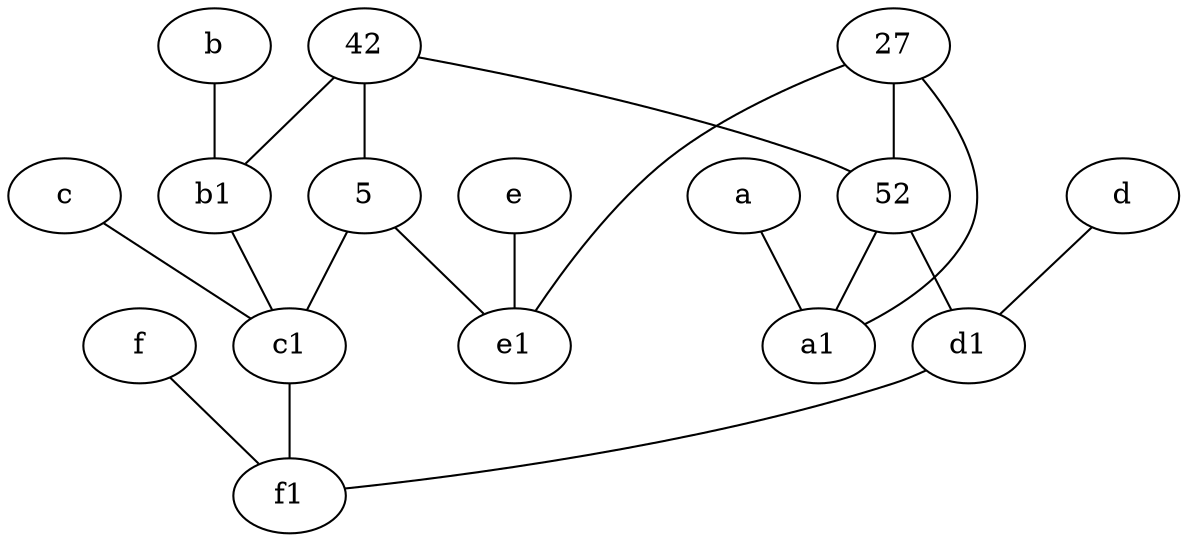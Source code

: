 graph {
	node [labelfontsize=50]
	d [labelfontsize=50 pos="2,5!"]
	27 [labelfontsize=50]
	5 [labelfontsize=50]
	f [labelfontsize=50 pos="3,9!"]
	e1 [labelfontsize=50 pos="7,7!"]
	52 [labelfontsize=50]
	b [labelfontsize=50 pos="10,4!"]
	e [labelfontsize=50 pos="7,9!"]
	a [labelfontsize=50 pos="8,2!"]
	f1 [labelfontsize=50 pos="3,8!"]
	c [labelfontsize=50 pos="4.5,2!"]
	c1 [labelfontsize=50 pos="4.5,3!"]
	42 [labelfontsize=50]
	b1 [labelfontsize=50 pos="9,4!"]
	d1 [labelfontsize=50 pos="3,5!"]
	a1 [labelfontsize=50 pos="8,3!"]
	d1 -- f1
	d -- d1
	b -- b1
	52 -- d1
	27 -- e1
	f -- f1
	5 -- c1
	c1 -- f1
	b1 -- c1
	27 -- 52
	42 -- 52
	42 -- 5
	5 -- e1
	a -- a1
	52 -- a1
	27 -- a1
	c -- c1
	42 -- b1
	e -- e1
}
